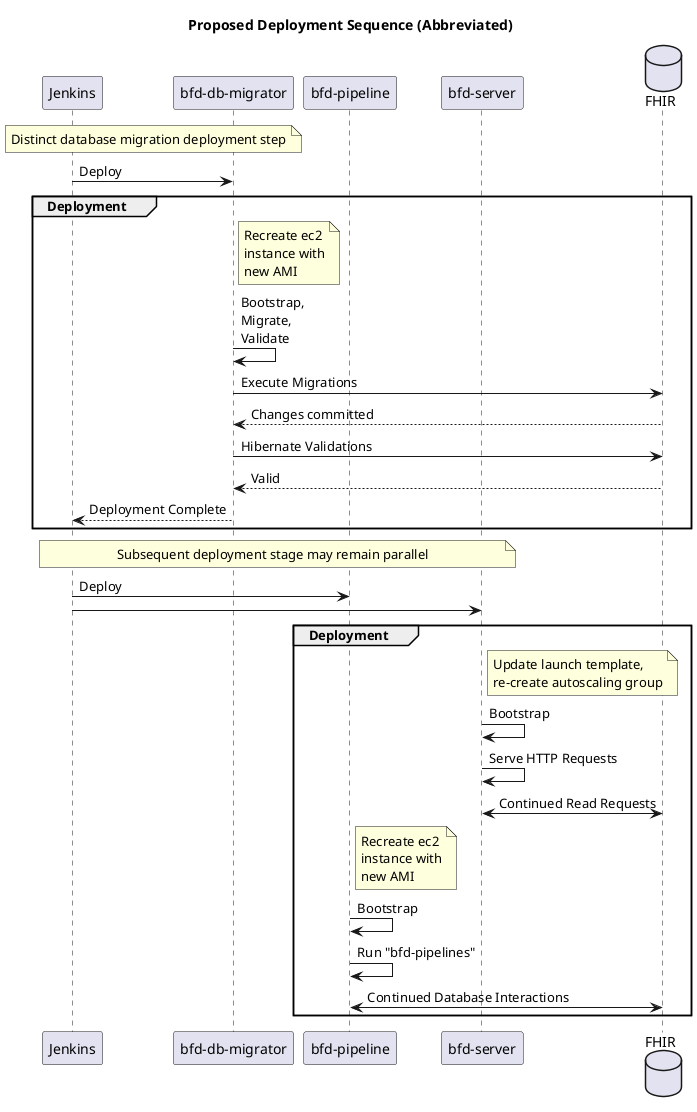 @startuml
title Proposed Deployment Sequence (Abbreviated)
participant Jenkins
participant "bfd-db-migrator"
participant "bfd-pipeline"
participant "bfd-server"
database FHIR
note over Jenkins,"bfd-db-migrator": Distinct database migration deployment step
Jenkins -> "bfd-db-migrator": Deploy
group Deployment
       note right of "bfd-db-migrator": Recreate ec2\ninstance with\nnew AMI
       "bfd-db-migrator" -> "bfd-db-migrator": Bootstrap,\nMigrate,\nValidate
       "bfd-db-migrator" -> FHIR: Execute Migrations
       FHIR --> "bfd-db-migrator": Changes committed
       "bfd-db-migrator" -> FHIR: Hibernate Validations
       FHIR --> "bfd-db-migrator": Valid
       "bfd-db-migrator" --> Jenkins: Deployment Complete
end
note over Jenkins,"bfd-server": Subsequent deployment stage may remain parallel
Jenkins -> "bfd-pipeline": Deploy
Jenkins -> "bfd-server":
group Deployment
       note right of "bfd-server": Update launch template,\nre-create autoscaling group
       "bfd-server" -> "bfd-server": Bootstrap
       "bfd-server" -> "bfd-server": Serve HTTP Requests
       "bfd-server" <-> FHIR: Continued Read Requests
       note right of "bfd-pipeline": Recreate ec2\ninstance with\nnew AMI
       "bfd-pipeline" -> "bfd-pipeline": Bootstrap
       "bfd-pipeline" -> "bfd-pipeline": Run "bfd-pipelines"
       "bfd-pipeline" <-> FHIR: Continued Database Interactions
end
@enduml
